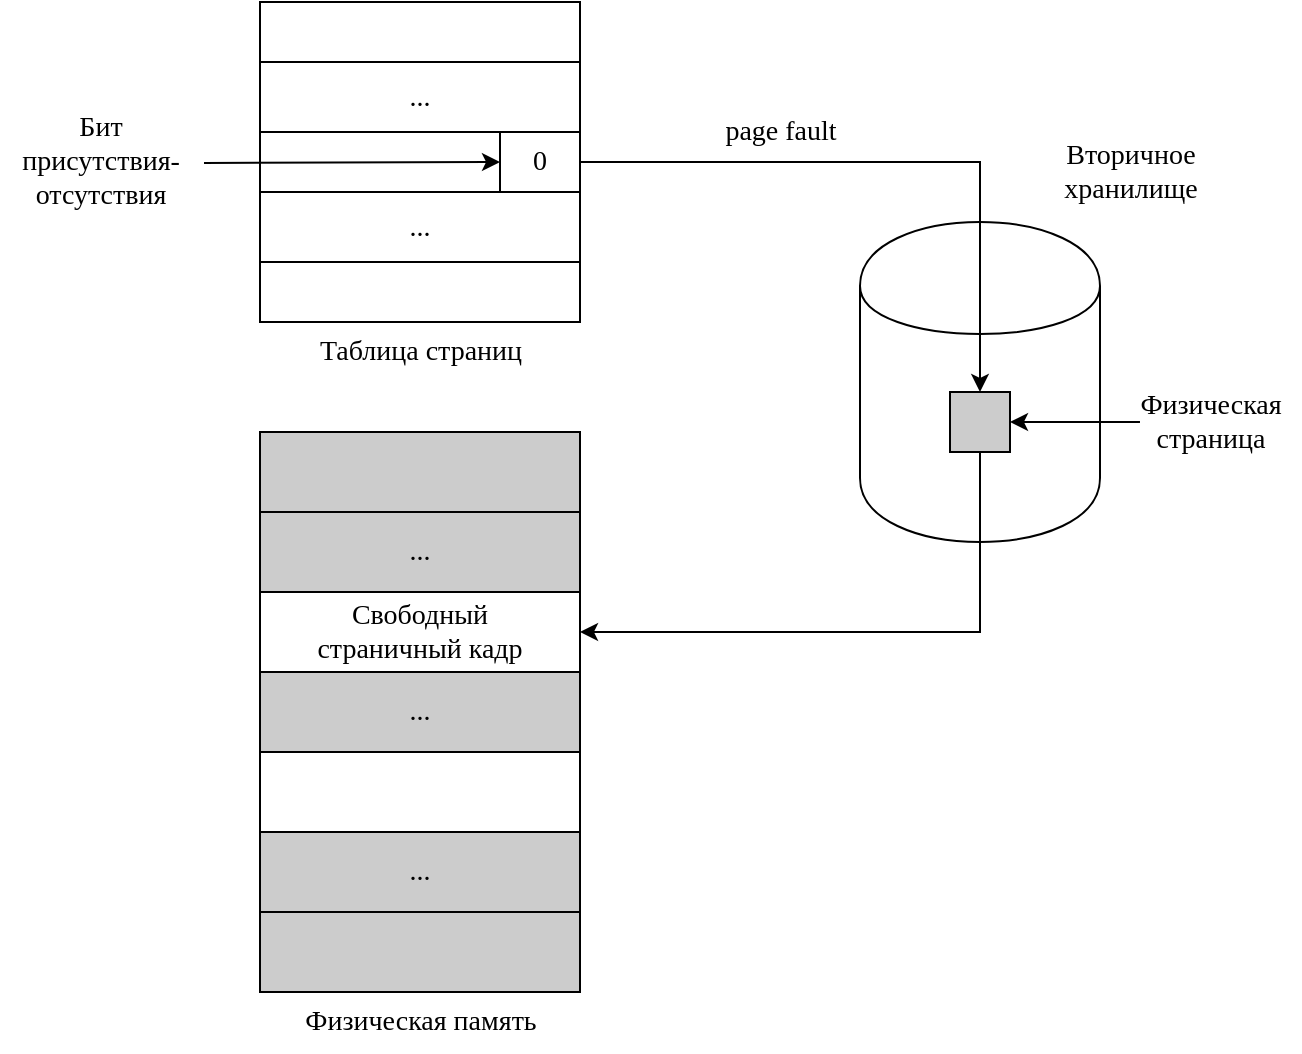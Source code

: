 <mxfile version="21.3.0" type="device">
  <diagram name="Страница 1" id="2rnnwbcf6SuGSth6uXoj">
    <mxGraphModel dx="978" dy="530" grid="1" gridSize="10" guides="1" tooltips="1" connect="1" arrows="1" fold="1" page="1" pageScale="1" pageWidth="800" pageHeight="550" math="0" shadow="0">
      <root>
        <mxCell id="0" />
        <mxCell id="1" parent="0" />
        <mxCell id="-jFg5kQL0HPZWE4GDPes-1" value="" style="shape=cylinder;whiteSpace=wrap;html=1;boundedLbl=1;backgroundOutline=1;" parent="1" vertex="1">
          <mxGeometry x="505" y="123" width="120" height="160" as="geometry" />
        </mxCell>
        <mxCell id="-jFg5kQL0HPZWE4GDPes-2" value="Вторичное&lt;br&gt;хранилище" style="text;html=1;align=center;verticalAlign=middle;resizable=0;points=[];autosize=1;strokeColor=none;fillColor=none;fontFamily=Times New Roman;fontSize=14;" parent="1" vertex="1">
          <mxGeometry x="595" y="73" width="90" height="50" as="geometry" />
        </mxCell>
        <mxCell id="-jFg5kQL0HPZWE4GDPes-51" style="edgeStyle=orthogonalEdgeStyle;rounded=0;orthogonalLoop=1;jettySize=auto;html=1;exitX=0.5;exitY=1;exitDx=0;exitDy=0;entryX=1;entryY=0.5;entryDx=0;entryDy=0;" parent="1" source="-jFg5kQL0HPZWE4GDPes-6" target="-jFg5kQL0HPZWE4GDPes-16" edge="1">
          <mxGeometry relative="1" as="geometry" />
        </mxCell>
        <mxCell id="-jFg5kQL0HPZWE4GDPes-6" value="" style="rounded=0;whiteSpace=wrap;html=1;fillColor=#CCCCCC;" parent="1" vertex="1">
          <mxGeometry x="550" y="208" width="30" height="30" as="geometry" />
        </mxCell>
        <mxCell id="-jFg5kQL0HPZWE4GDPes-15" value="" style="rounded=0;whiteSpace=wrap;html=1;" parent="1" vertex="1">
          <mxGeometry x="205" y="228" width="160" height="280" as="geometry" />
        </mxCell>
        <mxCell id="-jFg5kQL0HPZWE4GDPes-16" value="Свободный &lt;br&gt;страничный кадр" style="rounded=0;whiteSpace=wrap;html=1;fontFamily=Times New Roman;fontSize=14;" parent="1" vertex="1">
          <mxGeometry x="205" y="308" width="160" height="40" as="geometry" />
        </mxCell>
        <mxCell id="-jFg5kQL0HPZWE4GDPes-17" value="" style="rounded=0;whiteSpace=wrap;html=1;fontFamily=Times New Roman;fontSize=14;labelBackgroundColor=none;fillColor=#CCCCCC;" parent="1" vertex="1">
          <mxGeometry x="205" y="228" width="160" height="40" as="geometry" />
        </mxCell>
        <mxCell id="-jFg5kQL0HPZWE4GDPes-22" value="..." style="rounded=0;whiteSpace=wrap;html=1;fontFamily=Times New Roman;fontSize=14;labelBackgroundColor=none;fillColor=#CCCCCC;" parent="1" vertex="1">
          <mxGeometry x="205" y="268" width="160" height="40" as="geometry" />
        </mxCell>
        <mxCell id="-jFg5kQL0HPZWE4GDPes-23" value="..." style="rounded=0;whiteSpace=wrap;html=1;fontFamily=Times New Roman;fontSize=14;labelBackgroundColor=none;fillColor=#CCCCCC;" parent="1" vertex="1">
          <mxGeometry x="205" y="348" width="160" height="40" as="geometry" />
        </mxCell>
        <mxCell id="-jFg5kQL0HPZWE4GDPes-24" value="" style="rounded=0;whiteSpace=wrap;html=1;fontFamily=Times New Roman;fontSize=14;labelBackgroundColor=none;fillColor=#CCCCCC;" parent="1" vertex="1">
          <mxGeometry x="205" y="468" width="160" height="40" as="geometry" />
        </mxCell>
        <mxCell id="-jFg5kQL0HPZWE4GDPes-25" value="..." style="rounded=0;whiteSpace=wrap;html=1;fontFamily=Times New Roman;fontSize=14;labelBackgroundColor=none;fillColor=#CCCCCC;" parent="1" vertex="1">
          <mxGeometry x="205" y="428" width="160" height="40" as="geometry" />
        </mxCell>
        <mxCell id="-jFg5kQL0HPZWE4GDPes-26" value="Физическая память" style="text;html=1;align=center;verticalAlign=middle;resizable=0;points=[];autosize=1;strokeColor=none;fillColor=none;fontFamily=Times New Roman;fontSize=14;" parent="1" vertex="1">
          <mxGeometry x="215" y="508" width="140" height="30" as="geometry" />
        </mxCell>
        <mxCell id="-jFg5kQL0HPZWE4GDPes-28" value="Физическая&lt;br&gt;страница" style="text;html=1;align=center;verticalAlign=middle;resizable=0;points=[];autosize=1;strokeColor=none;fillColor=none;fontFamily=Times New Roman;fontSize=14;" parent="1" vertex="1">
          <mxGeometry x="635" y="198" width="90" height="50" as="geometry" />
        </mxCell>
        <mxCell id="-jFg5kQL0HPZWE4GDPes-30" value="" style="endArrow=classic;html=1;rounded=0;entryX=1;entryY=0.5;entryDx=0;entryDy=0;exitX=0.111;exitY=0.5;exitDx=0;exitDy=0;exitPerimeter=0;" parent="1" source="-jFg5kQL0HPZWE4GDPes-28" target="-jFg5kQL0HPZWE4GDPes-6" edge="1">
          <mxGeometry width="50" height="50" relative="1" as="geometry">
            <mxPoint x="395" y="273" as="sourcePoint" />
            <mxPoint x="445" y="223" as="targetPoint" />
          </mxGeometry>
        </mxCell>
        <mxCell id="-jFg5kQL0HPZWE4GDPes-31" value="" style="rounded=0;whiteSpace=wrap;html=1;" parent="1" vertex="1">
          <mxGeometry x="205" y="13" width="160" height="160" as="geometry" />
        </mxCell>
        <mxCell id="-jFg5kQL0HPZWE4GDPes-32" value="" style="rounded=0;whiteSpace=wrap;html=1;" parent="1" vertex="1">
          <mxGeometry x="205" y="78" width="160" height="30" as="geometry" />
        </mxCell>
        <mxCell id="-jFg5kQL0HPZWE4GDPes-50" style="edgeStyle=orthogonalEdgeStyle;rounded=0;orthogonalLoop=1;jettySize=auto;html=1;exitX=1;exitY=0.5;exitDx=0;exitDy=0;entryX=0.5;entryY=0;entryDx=0;entryDy=0;" parent="1" source="-jFg5kQL0HPZWE4GDPes-33" target="-jFg5kQL0HPZWE4GDPes-6" edge="1">
          <mxGeometry relative="1" as="geometry" />
        </mxCell>
        <mxCell id="-jFg5kQL0HPZWE4GDPes-33" value="0" style="rounded=0;whiteSpace=wrap;html=1;fontFamily=Times New Roman;fontSize=14;" parent="1" vertex="1">
          <mxGeometry x="325" y="78" width="40" height="30" as="geometry" />
        </mxCell>
        <mxCell id="-jFg5kQL0HPZWE4GDPes-34" value="..." style="rounded=0;whiteSpace=wrap;html=1;fontFamily=Times New Roman;fontSize=14;" parent="1" vertex="1">
          <mxGeometry x="205" y="43" width="160" height="35" as="geometry" />
        </mxCell>
        <mxCell id="-jFg5kQL0HPZWE4GDPes-35" value="Бит &lt;br&gt;присутствия-&lt;br&gt;отсутствия" style="text;html=1;align=center;verticalAlign=middle;resizable=0;points=[];autosize=1;strokeColor=none;fillColor=none;fontFamily=Times New Roman;fontSize=14;" parent="1" vertex="1">
          <mxGeometry x="75" y="63" width="100" height="60" as="geometry" />
        </mxCell>
        <mxCell id="-jFg5kQL0HPZWE4GDPes-41" value="..." style="rounded=0;whiteSpace=wrap;html=1;fontFamily=Times New Roman;fontSize=14;" parent="1" vertex="1">
          <mxGeometry x="205" y="108" width="160" height="35" as="geometry" />
        </mxCell>
        <mxCell id="-jFg5kQL0HPZWE4GDPes-44" value="" style="endArrow=classic;html=1;rounded=0;entryX=0;entryY=0.5;entryDx=0;entryDy=0;exitX=1.02;exitY=0.508;exitDx=0;exitDy=0;exitPerimeter=0;" parent="1" source="-jFg5kQL0HPZWE4GDPes-35" target="-jFg5kQL0HPZWE4GDPes-33" edge="1">
          <mxGeometry width="50" height="50" relative="1" as="geometry">
            <mxPoint x="195" y="92.5" as="sourcePoint" />
            <mxPoint x="275" y="92.5" as="targetPoint" />
          </mxGeometry>
        </mxCell>
        <mxCell id="-jFg5kQL0HPZWE4GDPes-45" value="Таблица страниц" style="text;html=1;align=center;verticalAlign=middle;resizable=0;points=[];autosize=1;strokeColor=none;fillColor=none;fontFamily=Times New Roman;fontSize=14;" parent="1" vertex="1">
          <mxGeometry x="225" y="173" width="120" height="30" as="geometry" />
        </mxCell>
        <mxCell id="-jFg5kQL0HPZWE4GDPes-49" value="page fault" style="text;html=1;align=center;verticalAlign=middle;resizable=0;points=[];autosize=1;strokeColor=none;fillColor=none;fontFamily=Times New Roman;fontSize=14;" parent="1" vertex="1">
          <mxGeometry x="425" y="63" width="80" height="30" as="geometry" />
        </mxCell>
      </root>
    </mxGraphModel>
  </diagram>
</mxfile>
